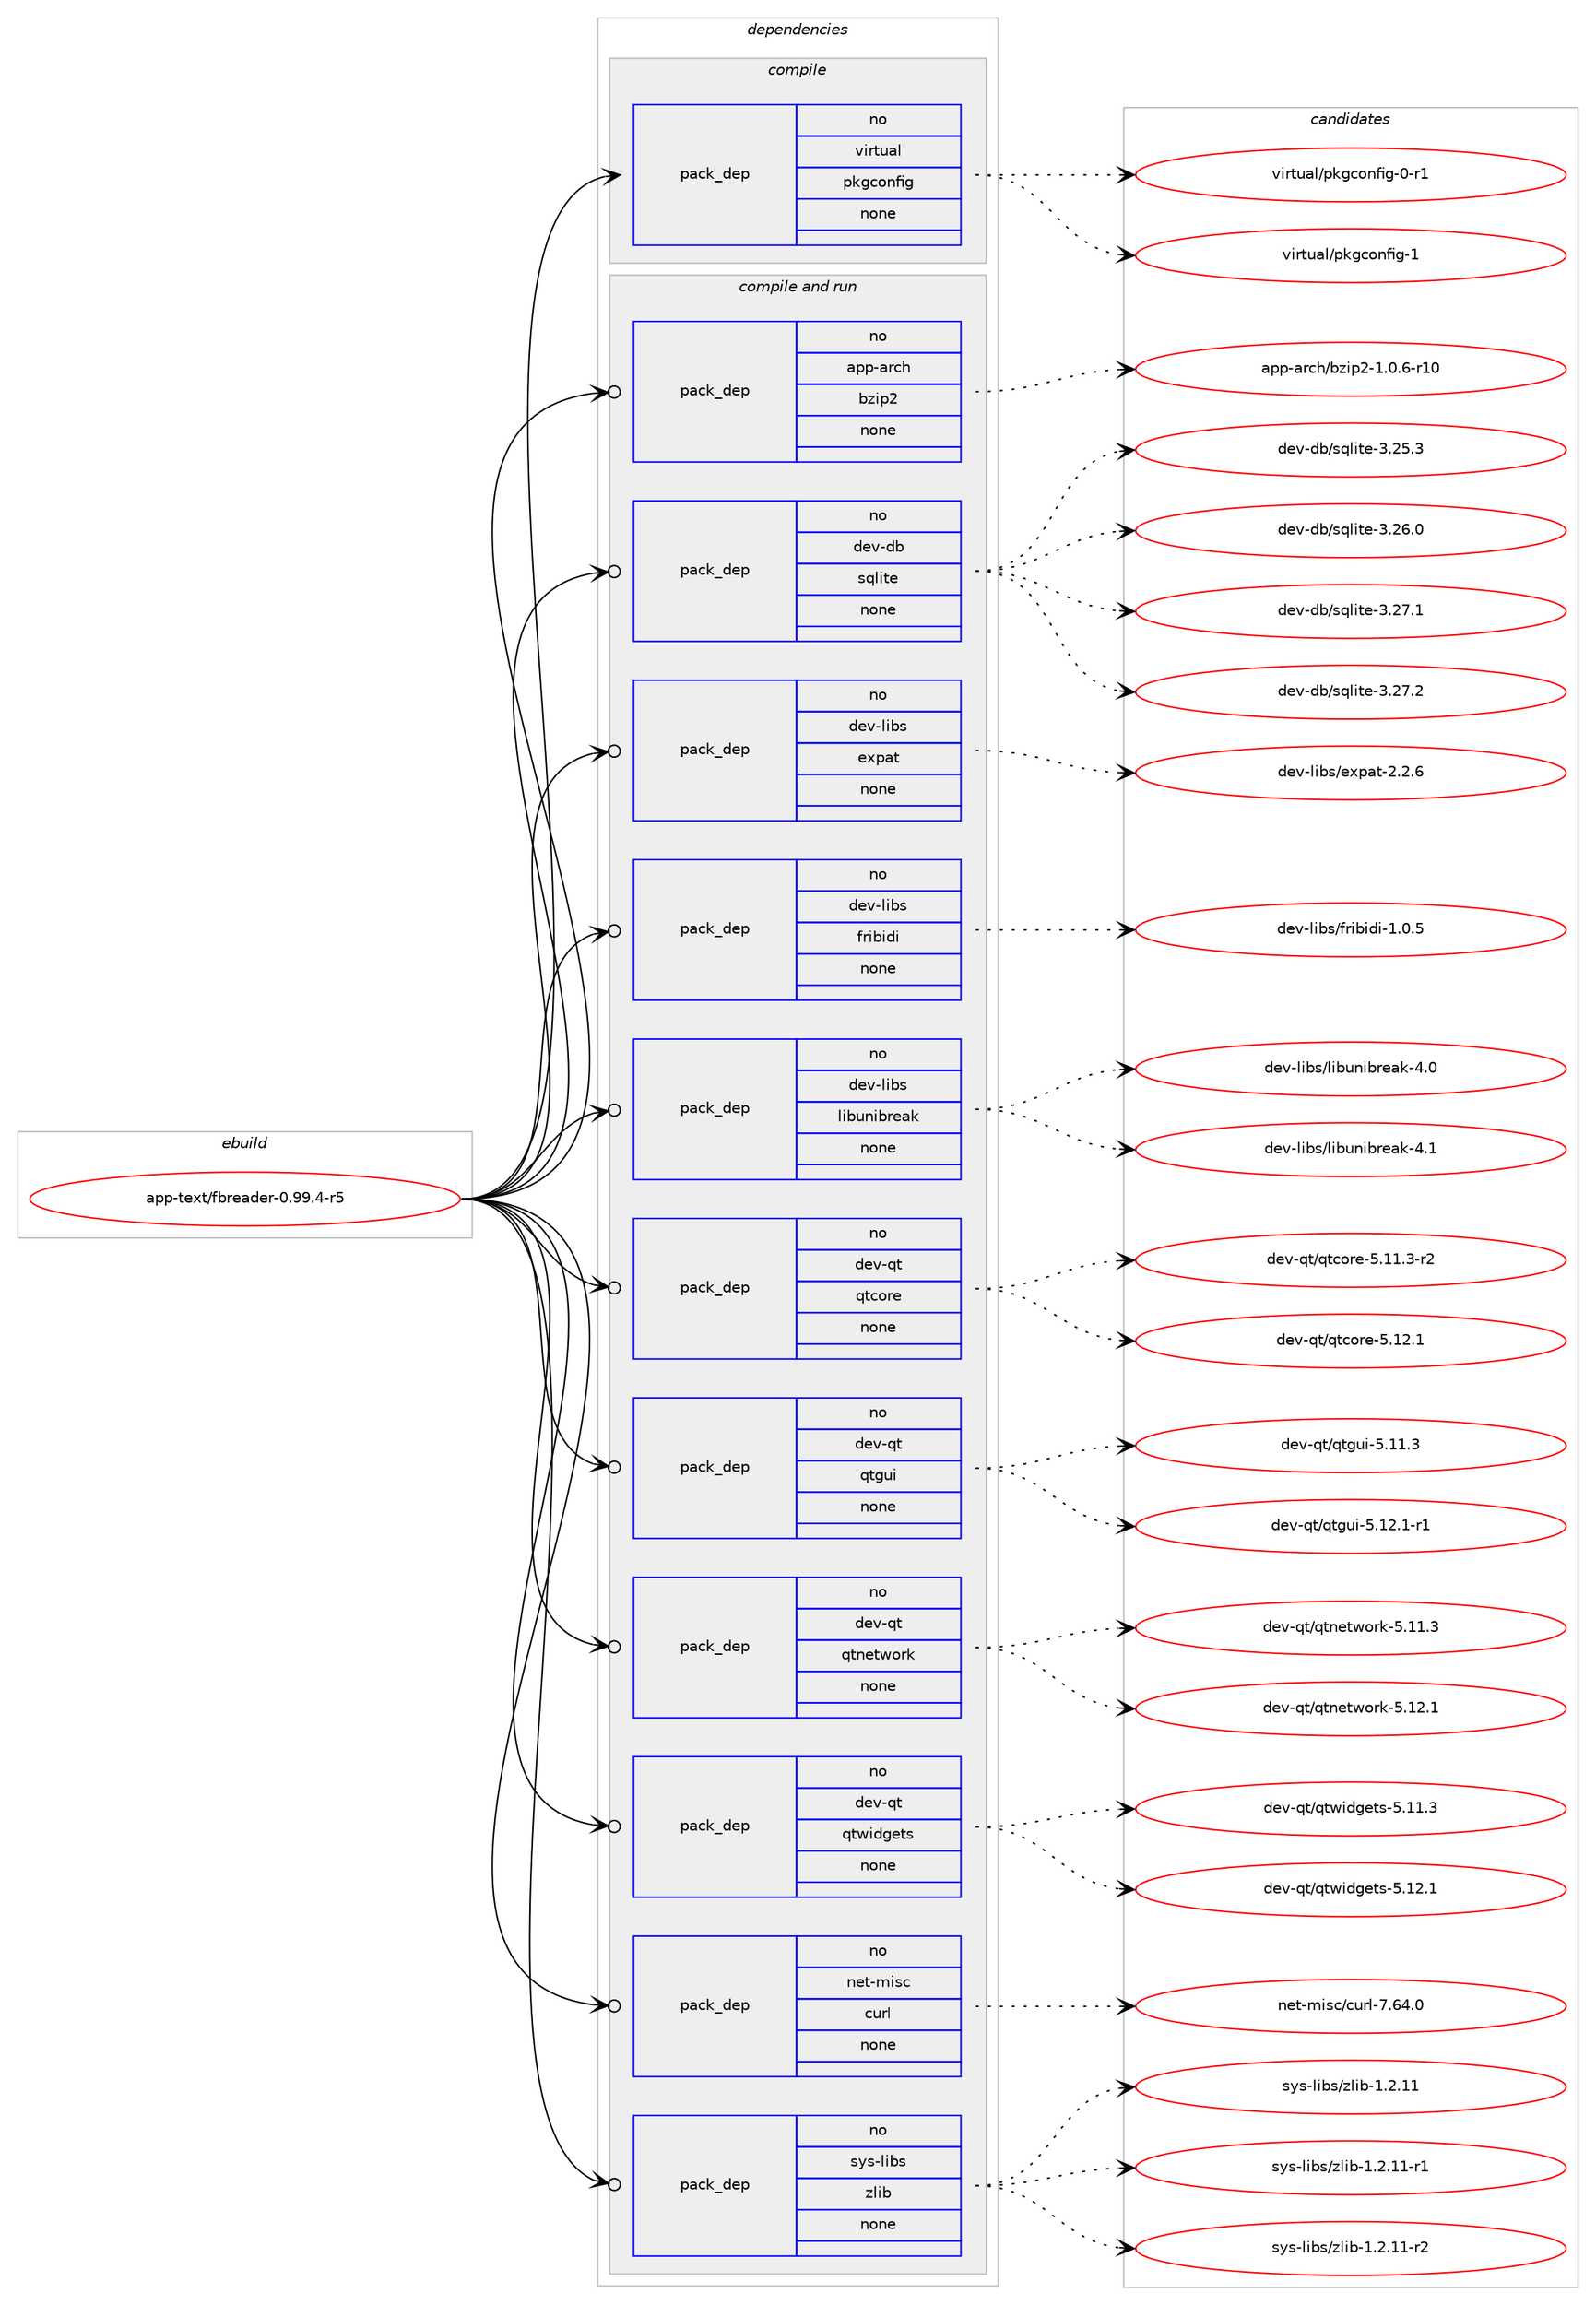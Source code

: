 digraph prolog {

# *************
# Graph options
# *************

newrank=true;
concentrate=true;
compound=true;
graph [rankdir=LR,fontname=Helvetica,fontsize=10,ranksep=1.5];#, ranksep=2.5, nodesep=0.2];
edge  [arrowhead=vee];
node  [fontname=Helvetica,fontsize=10];

# **********
# The ebuild
# **********

subgraph cluster_leftcol {
color=gray;
rank=same;
label=<<i>ebuild</i>>;
id [label="app-text/fbreader-0.99.4-r5", color=red, width=4, href="../app-text/fbreader-0.99.4-r5.svg"];
}

# ****************
# The dependencies
# ****************

subgraph cluster_midcol {
color=gray;
label=<<i>dependencies</i>>;
subgraph cluster_compile {
fillcolor="#eeeeee";
style=filled;
label=<<i>compile</i>>;
subgraph pack933037 {
dependency1309013 [label=<<TABLE BORDER="0" CELLBORDER="1" CELLSPACING="0" CELLPADDING="4" WIDTH="220"><TR><TD ROWSPAN="6" CELLPADDING="30">pack_dep</TD></TR><TR><TD WIDTH="110">no</TD></TR><TR><TD>virtual</TD></TR><TR><TD>pkgconfig</TD></TR><TR><TD>none</TD></TR><TR><TD></TD></TR></TABLE>>, shape=none, color=blue];
}
id:e -> dependency1309013:w [weight=20,style="solid",arrowhead="vee"];
}
subgraph cluster_compileandrun {
fillcolor="#eeeeee";
style=filled;
label=<<i>compile and run</i>>;
subgraph pack933038 {
dependency1309014 [label=<<TABLE BORDER="0" CELLBORDER="1" CELLSPACING="0" CELLPADDING="4" WIDTH="220"><TR><TD ROWSPAN="6" CELLPADDING="30">pack_dep</TD></TR><TR><TD WIDTH="110">no</TD></TR><TR><TD>app-arch</TD></TR><TR><TD>bzip2</TD></TR><TR><TD>none</TD></TR><TR><TD></TD></TR></TABLE>>, shape=none, color=blue];
}
id:e -> dependency1309014:w [weight=20,style="solid",arrowhead="odotvee"];
subgraph pack933039 {
dependency1309015 [label=<<TABLE BORDER="0" CELLBORDER="1" CELLSPACING="0" CELLPADDING="4" WIDTH="220"><TR><TD ROWSPAN="6" CELLPADDING="30">pack_dep</TD></TR><TR><TD WIDTH="110">no</TD></TR><TR><TD>dev-db</TD></TR><TR><TD>sqlite</TD></TR><TR><TD>none</TD></TR><TR><TD></TD></TR></TABLE>>, shape=none, color=blue];
}
id:e -> dependency1309015:w [weight=20,style="solid",arrowhead="odotvee"];
subgraph pack933040 {
dependency1309016 [label=<<TABLE BORDER="0" CELLBORDER="1" CELLSPACING="0" CELLPADDING="4" WIDTH="220"><TR><TD ROWSPAN="6" CELLPADDING="30">pack_dep</TD></TR><TR><TD WIDTH="110">no</TD></TR><TR><TD>dev-libs</TD></TR><TR><TD>expat</TD></TR><TR><TD>none</TD></TR><TR><TD></TD></TR></TABLE>>, shape=none, color=blue];
}
id:e -> dependency1309016:w [weight=20,style="solid",arrowhead="odotvee"];
subgraph pack933041 {
dependency1309017 [label=<<TABLE BORDER="0" CELLBORDER="1" CELLSPACING="0" CELLPADDING="4" WIDTH="220"><TR><TD ROWSPAN="6" CELLPADDING="30">pack_dep</TD></TR><TR><TD WIDTH="110">no</TD></TR><TR><TD>dev-libs</TD></TR><TR><TD>fribidi</TD></TR><TR><TD>none</TD></TR><TR><TD></TD></TR></TABLE>>, shape=none, color=blue];
}
id:e -> dependency1309017:w [weight=20,style="solid",arrowhead="odotvee"];
subgraph pack933042 {
dependency1309018 [label=<<TABLE BORDER="0" CELLBORDER="1" CELLSPACING="0" CELLPADDING="4" WIDTH="220"><TR><TD ROWSPAN="6" CELLPADDING="30">pack_dep</TD></TR><TR><TD WIDTH="110">no</TD></TR><TR><TD>dev-libs</TD></TR><TR><TD>libunibreak</TD></TR><TR><TD>none</TD></TR><TR><TD></TD></TR></TABLE>>, shape=none, color=blue];
}
id:e -> dependency1309018:w [weight=20,style="solid",arrowhead="odotvee"];
subgraph pack933043 {
dependency1309019 [label=<<TABLE BORDER="0" CELLBORDER="1" CELLSPACING="0" CELLPADDING="4" WIDTH="220"><TR><TD ROWSPAN="6" CELLPADDING="30">pack_dep</TD></TR><TR><TD WIDTH="110">no</TD></TR><TR><TD>dev-qt</TD></TR><TR><TD>qtcore</TD></TR><TR><TD>none</TD></TR><TR><TD></TD></TR></TABLE>>, shape=none, color=blue];
}
id:e -> dependency1309019:w [weight=20,style="solid",arrowhead="odotvee"];
subgraph pack933044 {
dependency1309020 [label=<<TABLE BORDER="0" CELLBORDER="1" CELLSPACING="0" CELLPADDING="4" WIDTH="220"><TR><TD ROWSPAN="6" CELLPADDING="30">pack_dep</TD></TR><TR><TD WIDTH="110">no</TD></TR><TR><TD>dev-qt</TD></TR><TR><TD>qtgui</TD></TR><TR><TD>none</TD></TR><TR><TD></TD></TR></TABLE>>, shape=none, color=blue];
}
id:e -> dependency1309020:w [weight=20,style="solid",arrowhead="odotvee"];
subgraph pack933045 {
dependency1309021 [label=<<TABLE BORDER="0" CELLBORDER="1" CELLSPACING="0" CELLPADDING="4" WIDTH="220"><TR><TD ROWSPAN="6" CELLPADDING="30">pack_dep</TD></TR><TR><TD WIDTH="110">no</TD></TR><TR><TD>dev-qt</TD></TR><TR><TD>qtnetwork</TD></TR><TR><TD>none</TD></TR><TR><TD></TD></TR></TABLE>>, shape=none, color=blue];
}
id:e -> dependency1309021:w [weight=20,style="solid",arrowhead="odotvee"];
subgraph pack933046 {
dependency1309022 [label=<<TABLE BORDER="0" CELLBORDER="1" CELLSPACING="0" CELLPADDING="4" WIDTH="220"><TR><TD ROWSPAN="6" CELLPADDING="30">pack_dep</TD></TR><TR><TD WIDTH="110">no</TD></TR><TR><TD>dev-qt</TD></TR><TR><TD>qtwidgets</TD></TR><TR><TD>none</TD></TR><TR><TD></TD></TR></TABLE>>, shape=none, color=blue];
}
id:e -> dependency1309022:w [weight=20,style="solid",arrowhead="odotvee"];
subgraph pack933047 {
dependency1309023 [label=<<TABLE BORDER="0" CELLBORDER="1" CELLSPACING="0" CELLPADDING="4" WIDTH="220"><TR><TD ROWSPAN="6" CELLPADDING="30">pack_dep</TD></TR><TR><TD WIDTH="110">no</TD></TR><TR><TD>net-misc</TD></TR><TR><TD>curl</TD></TR><TR><TD>none</TD></TR><TR><TD></TD></TR></TABLE>>, shape=none, color=blue];
}
id:e -> dependency1309023:w [weight=20,style="solid",arrowhead="odotvee"];
subgraph pack933048 {
dependency1309024 [label=<<TABLE BORDER="0" CELLBORDER="1" CELLSPACING="0" CELLPADDING="4" WIDTH="220"><TR><TD ROWSPAN="6" CELLPADDING="30">pack_dep</TD></TR><TR><TD WIDTH="110">no</TD></TR><TR><TD>sys-libs</TD></TR><TR><TD>zlib</TD></TR><TR><TD>none</TD></TR><TR><TD></TD></TR></TABLE>>, shape=none, color=blue];
}
id:e -> dependency1309024:w [weight=20,style="solid",arrowhead="odotvee"];
}
subgraph cluster_run {
fillcolor="#eeeeee";
style=filled;
label=<<i>run</i>>;
}
}

# **************
# The candidates
# **************

subgraph cluster_choices {
rank=same;
color=gray;
label=<<i>candidates</i>>;

subgraph choice933037 {
color=black;
nodesep=1;
choice11810511411611797108471121071039911111010210510345484511449 [label="virtual/pkgconfig-0-r1", color=red, width=4,href="../virtual/pkgconfig-0-r1.svg"];
choice1181051141161179710847112107103991111101021051034549 [label="virtual/pkgconfig-1", color=red, width=4,href="../virtual/pkgconfig-1.svg"];
dependency1309013:e -> choice11810511411611797108471121071039911111010210510345484511449:w [style=dotted,weight="100"];
dependency1309013:e -> choice1181051141161179710847112107103991111101021051034549:w [style=dotted,weight="100"];
}
subgraph choice933038 {
color=black;
nodesep=1;
choice97112112459711499104479812210511250454946484654451144948 [label="app-arch/bzip2-1.0.6-r10", color=red, width=4,href="../app-arch/bzip2-1.0.6-r10.svg"];
dependency1309014:e -> choice97112112459711499104479812210511250454946484654451144948:w [style=dotted,weight="100"];
}
subgraph choice933039 {
color=black;
nodesep=1;
choice10010111845100984711511310810511610145514650534651 [label="dev-db/sqlite-3.25.3", color=red, width=4,href="../dev-db/sqlite-3.25.3.svg"];
choice10010111845100984711511310810511610145514650544648 [label="dev-db/sqlite-3.26.0", color=red, width=4,href="../dev-db/sqlite-3.26.0.svg"];
choice10010111845100984711511310810511610145514650554649 [label="dev-db/sqlite-3.27.1", color=red, width=4,href="../dev-db/sqlite-3.27.1.svg"];
choice10010111845100984711511310810511610145514650554650 [label="dev-db/sqlite-3.27.2", color=red, width=4,href="../dev-db/sqlite-3.27.2.svg"];
dependency1309015:e -> choice10010111845100984711511310810511610145514650534651:w [style=dotted,weight="100"];
dependency1309015:e -> choice10010111845100984711511310810511610145514650544648:w [style=dotted,weight="100"];
dependency1309015:e -> choice10010111845100984711511310810511610145514650554649:w [style=dotted,weight="100"];
dependency1309015:e -> choice10010111845100984711511310810511610145514650554650:w [style=dotted,weight="100"];
}
subgraph choice933040 {
color=black;
nodesep=1;
choice10010111845108105981154710112011297116455046504654 [label="dev-libs/expat-2.2.6", color=red, width=4,href="../dev-libs/expat-2.2.6.svg"];
dependency1309016:e -> choice10010111845108105981154710112011297116455046504654:w [style=dotted,weight="100"];
}
subgraph choice933041 {
color=black;
nodesep=1;
choice10010111845108105981154710211410598105100105454946484653 [label="dev-libs/fribidi-1.0.5", color=red, width=4,href="../dev-libs/fribidi-1.0.5.svg"];
dependency1309017:e -> choice10010111845108105981154710211410598105100105454946484653:w [style=dotted,weight="100"];
}
subgraph choice933042 {
color=black;
nodesep=1;
choice10010111845108105981154710810598117110105981141019710745524648 [label="dev-libs/libunibreak-4.0", color=red, width=4,href="../dev-libs/libunibreak-4.0.svg"];
choice10010111845108105981154710810598117110105981141019710745524649 [label="dev-libs/libunibreak-4.1", color=red, width=4,href="../dev-libs/libunibreak-4.1.svg"];
dependency1309018:e -> choice10010111845108105981154710810598117110105981141019710745524648:w [style=dotted,weight="100"];
dependency1309018:e -> choice10010111845108105981154710810598117110105981141019710745524649:w [style=dotted,weight="100"];
}
subgraph choice933043 {
color=black;
nodesep=1;
choice100101118451131164711311699111114101455346494946514511450 [label="dev-qt/qtcore-5.11.3-r2", color=red, width=4,href="../dev-qt/qtcore-5.11.3-r2.svg"];
choice10010111845113116471131169911111410145534649504649 [label="dev-qt/qtcore-5.12.1", color=red, width=4,href="../dev-qt/qtcore-5.12.1.svg"];
dependency1309019:e -> choice100101118451131164711311699111114101455346494946514511450:w [style=dotted,weight="100"];
dependency1309019:e -> choice10010111845113116471131169911111410145534649504649:w [style=dotted,weight="100"];
}
subgraph choice933044 {
color=black;
nodesep=1;
choice100101118451131164711311610311710545534649494651 [label="dev-qt/qtgui-5.11.3", color=red, width=4,href="../dev-qt/qtgui-5.11.3.svg"];
choice1001011184511311647113116103117105455346495046494511449 [label="dev-qt/qtgui-5.12.1-r1", color=red, width=4,href="../dev-qt/qtgui-5.12.1-r1.svg"];
dependency1309020:e -> choice100101118451131164711311610311710545534649494651:w [style=dotted,weight="100"];
dependency1309020:e -> choice1001011184511311647113116103117105455346495046494511449:w [style=dotted,weight="100"];
}
subgraph choice933045 {
color=black;
nodesep=1;
choice100101118451131164711311611010111611911111410745534649494651 [label="dev-qt/qtnetwork-5.11.3", color=red, width=4,href="../dev-qt/qtnetwork-5.11.3.svg"];
choice100101118451131164711311611010111611911111410745534649504649 [label="dev-qt/qtnetwork-5.12.1", color=red, width=4,href="../dev-qt/qtnetwork-5.12.1.svg"];
dependency1309021:e -> choice100101118451131164711311611010111611911111410745534649494651:w [style=dotted,weight="100"];
dependency1309021:e -> choice100101118451131164711311611010111611911111410745534649504649:w [style=dotted,weight="100"];
}
subgraph choice933046 {
color=black;
nodesep=1;
choice100101118451131164711311611910510010310111611545534649494651 [label="dev-qt/qtwidgets-5.11.3", color=red, width=4,href="../dev-qt/qtwidgets-5.11.3.svg"];
choice100101118451131164711311611910510010310111611545534649504649 [label="dev-qt/qtwidgets-5.12.1", color=red, width=4,href="../dev-qt/qtwidgets-5.12.1.svg"];
dependency1309022:e -> choice100101118451131164711311611910510010310111611545534649494651:w [style=dotted,weight="100"];
dependency1309022:e -> choice100101118451131164711311611910510010310111611545534649504649:w [style=dotted,weight="100"];
}
subgraph choice933047 {
color=black;
nodesep=1;
choice1101011164510910511599479911711410845554654524648 [label="net-misc/curl-7.64.0", color=red, width=4,href="../net-misc/curl-7.64.0.svg"];
dependency1309023:e -> choice1101011164510910511599479911711410845554654524648:w [style=dotted,weight="100"];
}
subgraph choice933048 {
color=black;
nodesep=1;
choice1151211154510810598115471221081059845494650464949 [label="sys-libs/zlib-1.2.11", color=red, width=4,href="../sys-libs/zlib-1.2.11.svg"];
choice11512111545108105981154712210810598454946504649494511449 [label="sys-libs/zlib-1.2.11-r1", color=red, width=4,href="../sys-libs/zlib-1.2.11-r1.svg"];
choice11512111545108105981154712210810598454946504649494511450 [label="sys-libs/zlib-1.2.11-r2", color=red, width=4,href="../sys-libs/zlib-1.2.11-r2.svg"];
dependency1309024:e -> choice1151211154510810598115471221081059845494650464949:w [style=dotted,weight="100"];
dependency1309024:e -> choice11512111545108105981154712210810598454946504649494511449:w [style=dotted,weight="100"];
dependency1309024:e -> choice11512111545108105981154712210810598454946504649494511450:w [style=dotted,weight="100"];
}
}

}
